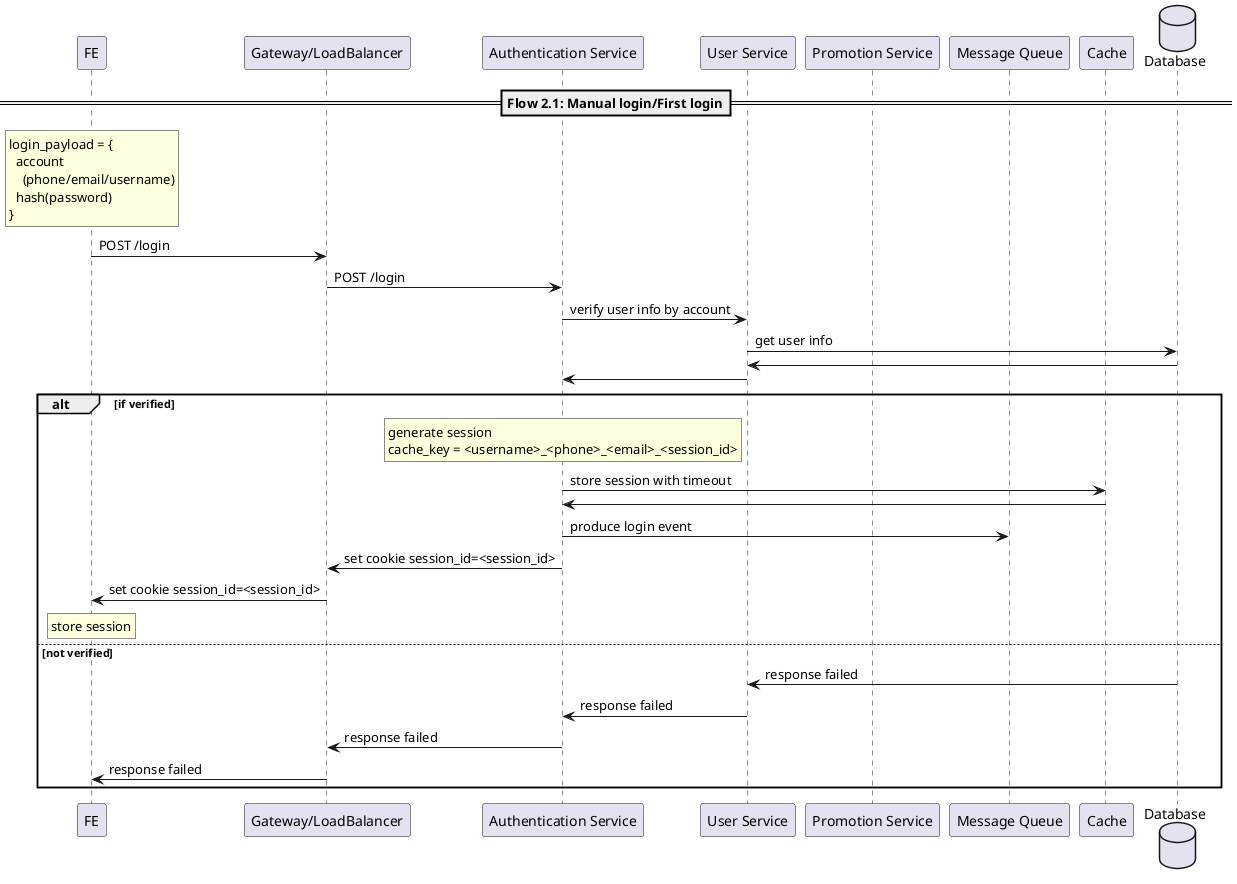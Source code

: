 @startuml

participant FE as fe
participant "Gateway/LoadBalancer" as gw
participant "Authentication Service" as auth
participant "User Service" as user
participant "Promotion Service" as promo
participant "Message Queue" as mq
participant Cache as cache
Database "Database" as db


== Flow 2.1: Manual login/First login==

rnote over fe
  login_payload = {
    account
      (phone/email/username)
    hash(password)
  }
end rnote

fe->gw: POST /login
gw->auth: POST /login
auth->user: verify user info by account
user->db: get user info
db->user:
user->auth:
alt if verified
  rnote over auth
    generate session
    cache_key = <username>_<phone>_<email>_<session_id>
  end rnote
  auth->cache: store session with timeout
  cache->auth:
  auth->mq: produce login event
  auth->gw: set cookie session_id=<session_id>
  gw->fe: set cookie session_id=<session_id>
  rnote over fe
    store session
  end rnote
else not verified
  db->user: response failed
  user->auth: response failed
  auth->gw: response failed
  gw->fe: response failed
end


@enduml